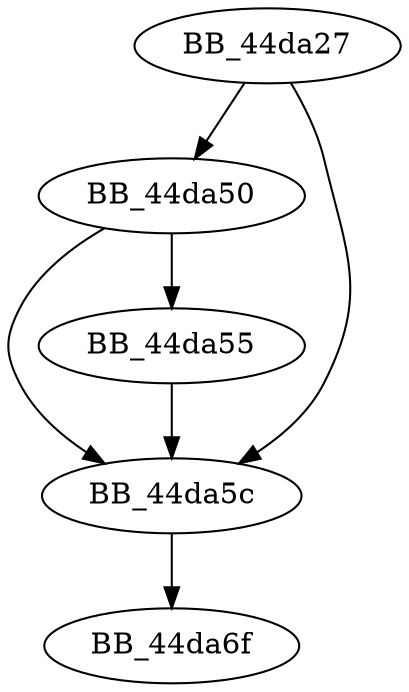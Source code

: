DiGraph sub_44DA27{
BB_44da27->BB_44da50
BB_44da27->BB_44da5c
BB_44da50->BB_44da55
BB_44da50->BB_44da5c
BB_44da55->BB_44da5c
BB_44da5c->BB_44da6f
}
